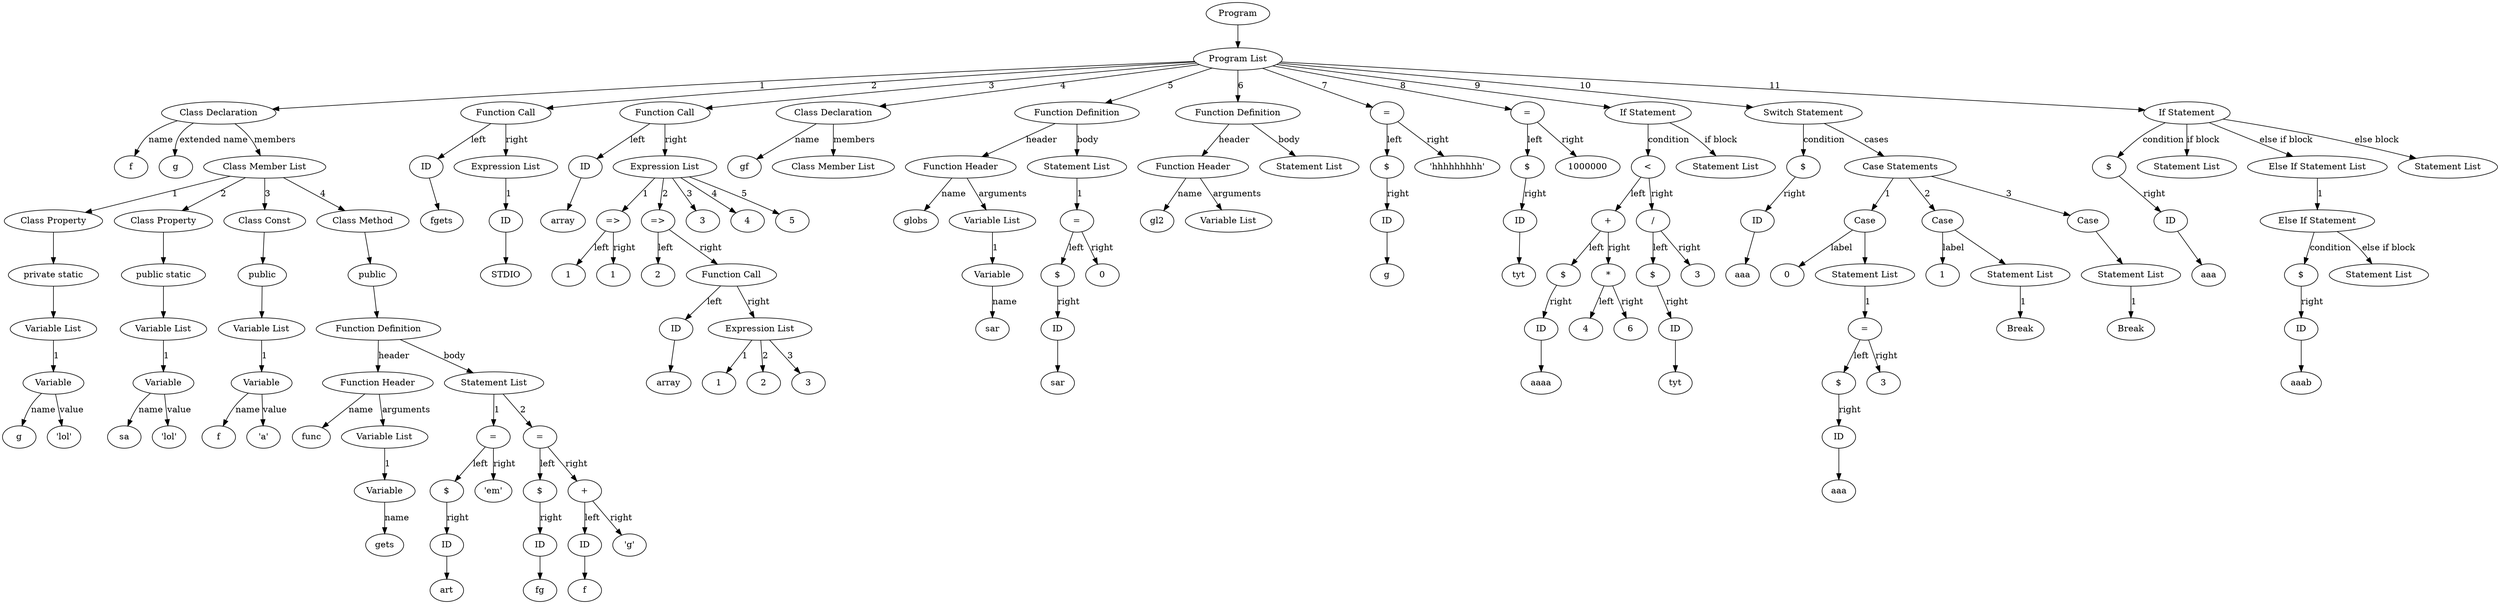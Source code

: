 digraph G {
node148 [label="Program"];
node149 [label="Program List"];
node148->node149 [label=""];
node150 [label="Class Declaration"];
node149->node150 [label="1"];
node150->node151 [label="name"];
node151 [label="f"];
node150->node152 [label="extended name"];
node152 [label="g"];
node153 [label="Class Member List"];
node150->node153 [label="members"];
node154->node155 [label=""];
node155 [label="private static"];
node154 [label="Class Property"];
node153->node154 [label="1"];
node156 [label="Variable List"];
node155->node156 [label=""];
node157 [label="Variable"];
node156->node157 [label="1"];
node157->node158 [label="name"];
node158 [label="g"];
node157->node159 [label="value"];
node159 [label="'lol'"];
node160->node161 [label=""];
node161 [label="public static"];
node160 [label="Class Property"];
node153->node160 [label="2"];
node162 [label="Variable List"];
node161->node162 [label=""];
node163 [label="Variable"];
node162->node163 [label="1"];
node163->node164 [label="name"];
node164 [label="sa"];
node163->node165 [label="value"];
node165 [label="'lol'"];
node166->node167 [label=""];
node167 [label="public"];
node166 [label="Class Const"];
node153->node166 [label="3"];
node168 [label="Variable List"];
node167->node168 [label=""];
node169 [label="Variable"];
node168->node169 [label="1"];
node169->node170 [label="name"];
node170 [label="f"];
node169->node171 [label="value"];
node171 [label="'a'"];
node172->node173 [label=""];
node173 [label="public"];
node172 [label="Class Method"];
node153->node172 [label="4"];
node174 [label="Function Definition"];
node173->node174 [label=""];
node175 [label="Function Header"];
node174->node175 [label="header"];
node175->node176 [label="name"];
node176 [label="func"];
node177 [label="Variable List"];
node175->node177 [label="arguments"];
node178 [label="Variable"];
node177->node178 [label="1"];
node178->node179 [label="name"];
node179 [label="gets"];
node180 [label="Statement List"];
node174->node180 [label="body"];
node180->node181 [label="1"];
node181 [label="="];
node181->node182 [label="left"];
node182 [label="$"];
node182->node183 [label="right"];
node183 [label="ID"];
node183->node184 [label=""];
node184 [label="art"];
node181->node185 [label="right"];
node185 [label="'em'"];
node180->node186 [label="2"];
node186 [label="="];
node186->node187 [label="left"];
node187 [label="$"];
node187->node188 [label="right"];
node188 [label="ID"];
node188->node189 [label=""];
node189 [label="fg"];
node186->node190 [label="right"];
node190 [label="+"];
node190->node191 [label="left"];
node191 [label="ID"];
node191->node192 [label=""];
node192 [label="f"];
node190->node193 [label="right"];
node193 [label="'g'"];
node149->node194 [label="2"];
node194 [label="Function Call"];
node194->node195 [label="left"];
node195 [label="ID"];
node195->node196 [label=""];
node196 [label="fgets"];
node197 [label="Expression List"];
node194->node197 [label="right"];
node197->node198 [label="1"];
node198 [label="ID"];
node198->node199 [label=""];
node199 [label="STDIO"];
node149->node200 [label="3"];
node200 [label="Function Call"];
node200->node201 [label="left"];
node201 [label="ID"];
node201->node202 [label=""];
node202 [label="array"];
node203 [label="Expression List"];
node200->node203 [label="right"];
node203->node204 [label="1"];
node204 [label="=>"];
node204->node205 [label="left"];
node205 [label="1"];
node204->node206 [label="right"];
node206 [label="1"];
node203->node207 [label="2"];
node207 [label="=>"];
node207->node208 [label="left"];
node208 [label="2"];
node207->node209 [label="right"];
node209 [label="Function Call"];
node209->node210 [label="left"];
node210 [label="ID"];
node210->node211 [label=""];
node211 [label="array"];
node212 [label="Expression List"];
node209->node212 [label="right"];
node212->node213 [label="1"];
node213 [label="1"];
node212->node214 [label="2"];
node214 [label="2"];
node212->node215 [label="3"];
node215 [label="3"];
node203->node216 [label="3"];
node216 [label="3"];
node203->node217 [label="4"];
node217 [label="4"];
node203->node218 [label="5"];
node218 [label="5"];
node219 [label="Class Declaration"];
node149->node219 [label="4"];
node219->node220 [label="name"];
node220 [label="gf"];
node221 [label="Class Member List"];
node219->node221 [label="members"];
node222 [label="Function Definition"];
node149->node222 [label="5"];
node223 [label="Function Header"];
node222->node223 [label="header"];
node223->node224 [label="name"];
node224 [label="globs"];
node225 [label="Variable List"];
node223->node225 [label="arguments"];
node226 [label="Variable"];
node225->node226 [label="1"];
node226->node227 [label="name"];
node227 [label="sar"];
node228 [label="Statement List"];
node222->node228 [label="body"];
node228->node229 [label="1"];
node229 [label="="];
node229->node230 [label="left"];
node230 [label="$"];
node230->node231 [label="right"];
node231 [label="ID"];
node231->node232 [label=""];
node232 [label="sar"];
node229->node233 [label="right"];
node233 [label="0"];
node234 [label="Function Definition"];
node149->node234 [label="6"];
node235 [label="Function Header"];
node234->node235 [label="header"];
node235->node236 [label="name"];
node236 [label="gl2"];
node237 [label="Variable List"];
node235->node237 [label="arguments"];
node238 [label="Statement List"];
node234->node238 [label="body"];
node149->node239 [label="7"];
node239 [label="="];
node239->node240 [label="left"];
node240 [label="$"];
node240->node241 [label="right"];
node241 [label="ID"];
node241->node242 [label=""];
node242 [label="g"];
node239->node243 [label="right"];
node243 [label="'hhhhhhhhh'"];
node149->node244 [label="8"];
node244 [label="="];
node244->node245 [label="left"];
node245 [label="$"];
node245->node246 [label="right"];
node246 [label="ID"];
node246->node247 [label=""];
node247 [label="tyt"];
node244->node248 [label="right"];
node248 [label="1000000"];
node249 [label="If Statement"];
node149->node249 [label="9"];
node249->node250 [label="condition"];
node250 [label="<"];
node250->node251 [label="left"];
node251 [label="+"];
node251->node252 [label="left"];
node252 [label="$"];
node252->node253 [label="right"];
node253 [label="ID"];
node253->node254 [label=""];
node254 [label="aaaa"];
node251->node255 [label="right"];
node255 [label="*"];
node255->node256 [label="left"];
node256 [label="4"];
node255->node257 [label="right"];
node257 [label="6"];
node250->node258 [label="right"];
node258 [label="/"];
node258->node259 [label="left"];
node259 [label="$"];
node259->node260 [label="right"];
node260 [label="ID"];
node260->node261 [label=""];
node261 [label="tyt"];
node258->node262 [label="right"];
node262 [label="3"];
node263 [label="Statement List"];
node249->node263 [label="if block"];
node264 [label="Switch Statement"];
node149->node264 [label="10"];
node264->node265 [label="condition"];
node265 [label="$"];
node265->node266 [label="right"];
node266 [label="ID"];
node266->node267 [label=""];
node267 [label="aaa"];
node268 [label="Case Statements"];
node264->node268 [label="cases"];
node269 [label="Case"];
node268->node269 [label="1"];
node269->node270 [label="label"];
node270 [label="0"];
node271 [label="Statement List"];
node269->node271 [label=""];
node271->node272 [label="1"];
node272 [label="="];
node272->node273 [label="left"];
node273 [label="$"];
node273->node274 [label="right"];
node274 [label="ID"];
node274->node275 [label=""];
node275 [label="aaa"];
node272->node276 [label="right"];
node276 [label="3"];
node277 [label="Case"];
node268->node277 [label="2"];
node277->node278 [label="label"];
node278 [label="1"];
node279 [label="Statement List"];
node277->node279 [label=""];
node279->node280 [label="1"];
node280 [label="Break"];
node281 [label="Case"];
node268->node281 [label="3"];
node282 [label="Statement List"];
node281->node282 [label=""];
node282->node283 [label="1"];
node283 [label="Break"];
node284 [label="If Statement"];
node149->node284 [label="11"];
node284->node285 [label="condition"];
node285 [label="$"];
node285->node286 [label="right"];
node286 [label="ID"];
node286->node287 [label=""];
node287 [label="aaa"];
node288 [label="Statement List"];
node284->node288 [label="if block"];
node289 [label="Else If Statement List"];
node284->node289 [label="else if block"];
node290 [label="Else If Statement"];
node289->node290 [label="1"];
node290->node291 [label="condition"];
node291 [label="$"];
node291->node292 [label="right"];
node292 [label="ID"];
node292->node293 [label=""];
node293 [label="aaab"];
node294 [label="Statement List"];
node290->node294 [label="else if block"];
node295 [label="Statement List"];
node284->node295 [label="else block"];
}